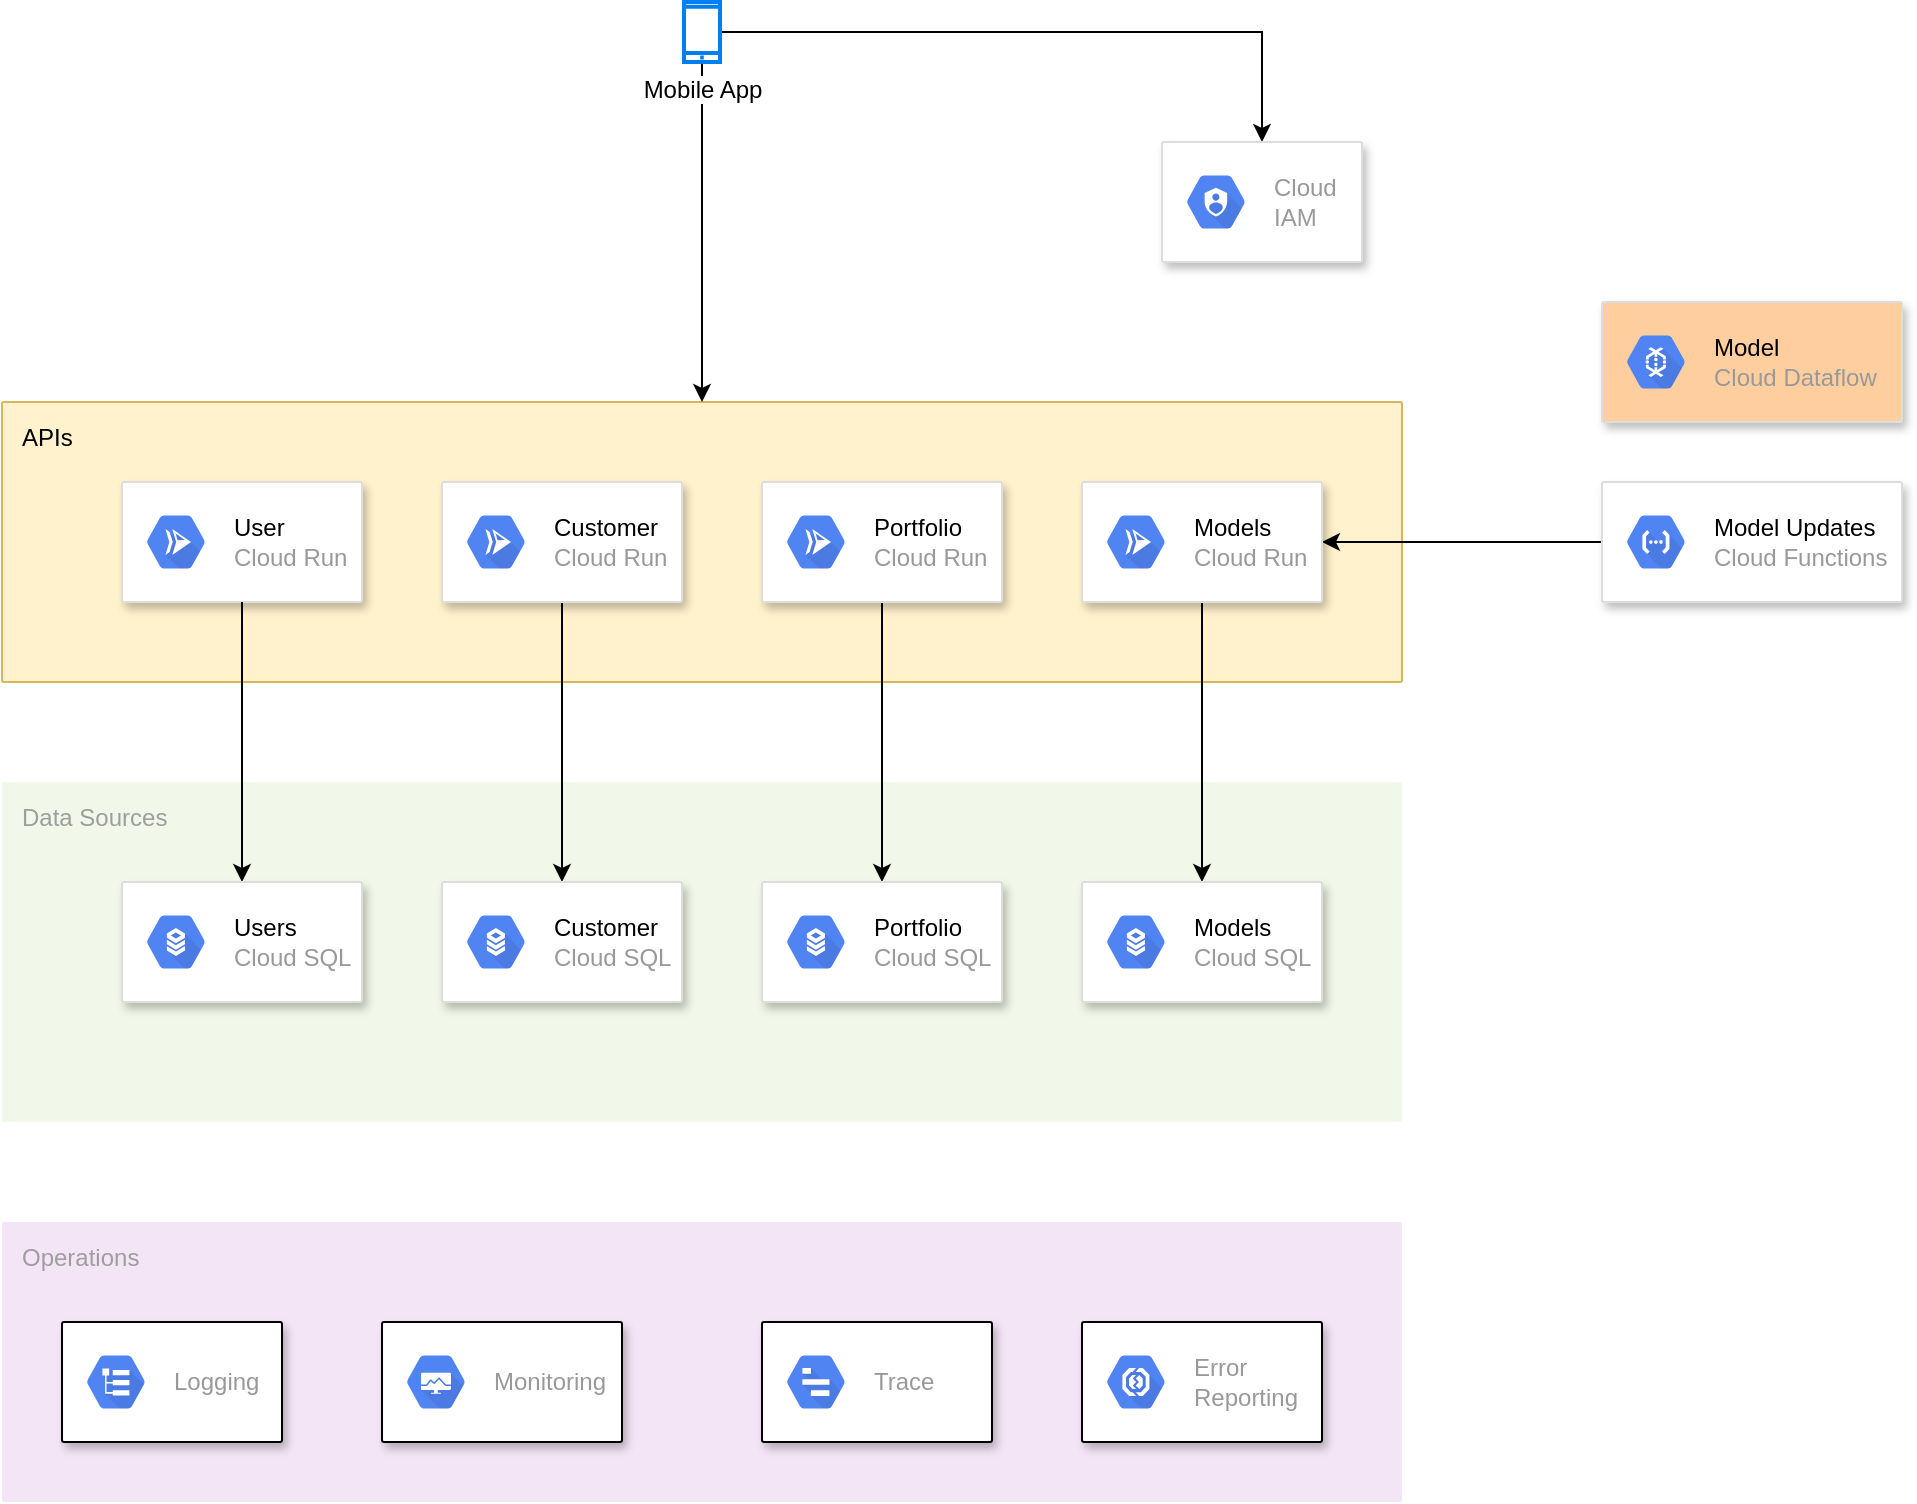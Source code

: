 <mxfile version="13.10.9" type="github">
  <diagram id="f106602c-feb2-e66a-4537-3a34d633f6aa" name="Page-1">
    <mxGraphModel dx="1296" dy="710" grid="1" gridSize="10" guides="1" tooltips="1" connect="1" arrows="1" fold="1" page="1" pageScale="1" pageWidth="1169" pageHeight="827" background="#ffffff" math="0" shadow="0">
      <root>
        <mxCell id="0" />
        <mxCell id="1" parent="0" />
        <mxCell id="Am5Nb_k3Oz6NWi_a0k6y-727" value="Data Sources" style="points=[[0,0,0],[0.25,0,0],[0.5,0,0],[0.75,0,0],[1,0,0],[1,0.25,0],[1,0.5,0],[1,0.75,0],[1,1,0],[0.75,1,0],[0.5,1,0],[0.25,1,0],[0,1,0],[0,0.75,0],[0,0.5,0],[0,0.25,0]];rounded=1;absoluteArcSize=1;arcSize=2;html=1;strokeColor=none;gradientColor=none;shadow=0;dashed=0;fontSize=12;fontColor=#9E9E9E;align=left;verticalAlign=top;spacing=10;spacingTop=-4;fillColor=#F1F8E9;" vertex="1" parent="1">
          <mxGeometry x="140" y="420" width="700" height="170" as="geometry" />
        </mxCell>
        <mxCell id="Am5Nb_k3Oz6NWi_a0k6y-737" value="APIs" style="points=[[0,0,0],[0.25,0,0],[0.5,0,0],[0.75,0,0],[1,0,0],[1,0.25,0],[1,0.5,0],[1,0.75,0],[1,1,0],[0.75,1,0],[0.5,1,0],[0.25,1,0],[0,1,0],[0,0.75,0],[0,0.5,0],[0,0.25,0]];rounded=1;absoluteArcSize=1;arcSize=2;html=1;strokeColor=#d6b656;shadow=0;dashed=0;fontSize=12;align=left;verticalAlign=top;spacing=10;spacingTop=-4;fillColor=#fff2cc;" vertex="1" parent="1">
          <mxGeometry x="140" y="230" width="700" height="140" as="geometry" />
        </mxCell>
        <mxCell id="Am5Nb_k3Oz6NWi_a0k6y-751" style="edgeStyle=orthogonalEdgeStyle;rounded=0;orthogonalLoop=1;jettySize=auto;html=1;entryX=1;entryY=0.5;entryDx=0;entryDy=0;" edge="1" parent="1" source="Am5Nb_k3Oz6NWi_a0k6y-707" target="Am5Nb_k3Oz6NWi_a0k6y-734">
          <mxGeometry relative="1" as="geometry" />
        </mxCell>
        <mxCell id="Am5Nb_k3Oz6NWi_a0k6y-707" value="" style="strokeColor=#dddddd;shadow=1;strokeWidth=1;rounded=1;absoluteArcSize=1;arcSize=2;" vertex="1" parent="1">
          <mxGeometry x="940" y="270" width="150" height="60" as="geometry" />
        </mxCell>
        <mxCell id="Am5Nb_k3Oz6NWi_a0k6y-708" value="&lt;font color=&quot;#000000&quot;&gt;&lt;span&gt;Model Updates&lt;br&gt;&lt;/span&gt;&lt;/font&gt;Cloud Functions" style="dashed=0;connectable=0;html=1;fillColor=#5184F3;strokeColor=none;shape=mxgraph.gcp2.hexIcon;prIcon=cloud_functions;part=1;labelPosition=right;verticalLabelPosition=middle;align=left;verticalAlign=middle;spacingLeft=5;fontColor=#999999;fontSize=12;" vertex="1" parent="Am5Nb_k3Oz6NWi_a0k6y-707">
          <mxGeometry y="0.5" width="44" height="39" relative="1" as="geometry">
            <mxPoint x="5" y="-19.5" as="offset" />
          </mxGeometry>
        </mxCell>
        <mxCell id="Am5Nb_k3Oz6NWi_a0k6y-718" value="" style="strokeColor=#dddddd;shadow=1;strokeWidth=1;rounded=1;absoluteArcSize=1;arcSize=2;" vertex="1" parent="1">
          <mxGeometry x="200" y="270" width="120" height="60" as="geometry" />
        </mxCell>
        <mxCell id="Am5Nb_k3Oz6NWi_a0k6y-719" value="&lt;font color=&quot;#000000&quot;&gt;User&lt;/font&gt;&lt;br&gt;Cloud Run" style="dashed=0;connectable=0;html=1;fillColor=#5184F3;strokeColor=none;shape=mxgraph.gcp2.hexIcon;prIcon=cloud_run;part=1;labelPosition=right;verticalLabelPosition=middle;align=left;verticalAlign=middle;spacingLeft=5;fontColor=#999999;fontSize=12;" vertex="1" parent="Am5Nb_k3Oz6NWi_a0k6y-718">
          <mxGeometry y="0.5" width="44" height="39" relative="1" as="geometry">
            <mxPoint x="5" y="-19.5" as="offset" />
          </mxGeometry>
        </mxCell>
        <mxCell id="Am5Nb_k3Oz6NWi_a0k6y-726" style="edgeStyle=orthogonalEdgeStyle;rounded=0;orthogonalLoop=1;jettySize=auto;html=1;entryX=0.5;entryY=0;entryDx=0;entryDy=0;" edge="1" parent="1" source="Am5Nb_k3Oz6NWi_a0k6y-720" target="Am5Nb_k3Oz6NWi_a0k6y-724">
          <mxGeometry relative="1" as="geometry" />
        </mxCell>
        <mxCell id="Am5Nb_k3Oz6NWi_a0k6y-771" style="edgeStyle=orthogonalEdgeStyle;rounded=0;orthogonalLoop=1;jettySize=auto;html=1;entryX=0.5;entryY=0;entryDx=0;entryDy=0;entryPerimeter=0;" edge="1" parent="1" source="Am5Nb_k3Oz6NWi_a0k6y-720" target="Am5Nb_k3Oz6NWi_a0k6y-737">
          <mxGeometry relative="1" as="geometry" />
        </mxCell>
        <mxCell id="Am5Nb_k3Oz6NWi_a0k6y-720" value="Mobile App" style="html=1;verticalLabelPosition=bottom;align=center;labelBackgroundColor=#ffffff;verticalAlign=top;strokeWidth=2;strokeColor=#0080F0;shadow=0;dashed=0;shape=mxgraph.ios7.icons.smartphone;" vertex="1" parent="1">
          <mxGeometry x="481" y="30" width="18" height="30" as="geometry" />
        </mxCell>
        <mxCell id="Am5Nb_k3Oz6NWi_a0k6y-724" value="" style="strokeColor=#dddddd;shadow=1;strokeWidth=1;rounded=1;absoluteArcSize=1;arcSize=2;" vertex="1" parent="1">
          <mxGeometry x="720" y="100" width="100" height="60" as="geometry" />
        </mxCell>
        <mxCell id="Am5Nb_k3Oz6NWi_a0k6y-725" value="Cloud&#xa;IAM" style="dashed=0;connectable=0;html=1;fillColor=#5184F3;strokeColor=none;shape=mxgraph.gcp2.hexIcon;prIcon=cloud_iam;part=1;labelPosition=right;verticalLabelPosition=middle;align=left;verticalAlign=middle;spacingLeft=5;fontColor=#999999;fontSize=12;" vertex="1" parent="Am5Nb_k3Oz6NWi_a0k6y-724">
          <mxGeometry y="0.5" width="44" height="39" relative="1" as="geometry">
            <mxPoint x="5" y="-19.5" as="offset" />
          </mxGeometry>
        </mxCell>
        <mxCell id="Am5Nb_k3Oz6NWi_a0k6y-748" style="edgeStyle=orthogonalEdgeStyle;rounded=0;orthogonalLoop=1;jettySize=auto;html=1;entryX=0.5;entryY=0;entryDx=0;entryDy=0;" edge="1" parent="1" source="Am5Nb_k3Oz6NWi_a0k6y-730" target="Am5Nb_k3Oz6NWi_a0k6y-691">
          <mxGeometry relative="1" as="geometry" />
        </mxCell>
        <mxCell id="Am5Nb_k3Oz6NWi_a0k6y-730" value="" style="strokeColor=#dddddd;shadow=1;strokeWidth=1;rounded=1;absoluteArcSize=1;arcSize=2;" vertex="1" parent="1">
          <mxGeometry x="360" y="270" width="120" height="60" as="geometry" />
        </mxCell>
        <mxCell id="Am5Nb_k3Oz6NWi_a0k6y-731" value="&lt;font color=&quot;#000000&quot;&gt;Customer&lt;/font&gt;&lt;br&gt;Cloud Run" style="dashed=0;connectable=0;html=1;fillColor=#5184F3;strokeColor=none;shape=mxgraph.gcp2.hexIcon;prIcon=cloud_run;part=1;labelPosition=right;verticalLabelPosition=middle;align=left;verticalAlign=middle;spacingLeft=5;fontColor=#999999;fontSize=12;" vertex="1" parent="Am5Nb_k3Oz6NWi_a0k6y-730">
          <mxGeometry y="0.5" width="44" height="39" relative="1" as="geometry">
            <mxPoint x="5" y="-19.5" as="offset" />
          </mxGeometry>
        </mxCell>
        <mxCell id="Am5Nb_k3Oz6NWi_a0k6y-747" style="edgeStyle=orthogonalEdgeStyle;rounded=0;orthogonalLoop=1;jettySize=auto;html=1;entryX=0.5;entryY=0;entryDx=0;entryDy=0;" edge="1" parent="1" source="Am5Nb_k3Oz6NWi_a0k6y-732" target="Am5Nb_k3Oz6NWi_a0k6y-693">
          <mxGeometry relative="1" as="geometry" />
        </mxCell>
        <mxCell id="Am5Nb_k3Oz6NWi_a0k6y-732" value="" style="strokeColor=#dddddd;shadow=1;strokeWidth=1;rounded=1;absoluteArcSize=1;arcSize=2;" vertex="1" parent="1">
          <mxGeometry x="520" y="270" width="120" height="60" as="geometry" />
        </mxCell>
        <mxCell id="Am5Nb_k3Oz6NWi_a0k6y-733" value="&lt;font color=&quot;#000000&quot;&gt;&lt;span&gt;Portfolio&lt;br&gt;&lt;/span&gt;&lt;/font&gt;Cloud Run" style="dashed=0;connectable=0;html=1;fillColor=#5184F3;strokeColor=none;shape=mxgraph.gcp2.hexIcon;prIcon=cloud_run;part=1;labelPosition=right;verticalLabelPosition=middle;align=left;verticalAlign=middle;spacingLeft=5;fontColor=#999999;fontSize=12;" vertex="1" parent="Am5Nb_k3Oz6NWi_a0k6y-732">
          <mxGeometry y="0.5" width="44" height="39" relative="1" as="geometry">
            <mxPoint x="5" y="-19.5" as="offset" />
          </mxGeometry>
        </mxCell>
        <mxCell id="Am5Nb_k3Oz6NWi_a0k6y-746" style="edgeStyle=orthogonalEdgeStyle;rounded=0;orthogonalLoop=1;jettySize=auto;html=1;" edge="1" parent="1" source="Am5Nb_k3Oz6NWi_a0k6y-734" target="Am5Nb_k3Oz6NWi_a0k6y-695">
          <mxGeometry relative="1" as="geometry" />
        </mxCell>
        <mxCell id="Am5Nb_k3Oz6NWi_a0k6y-734" value="" style="strokeColor=#dddddd;shadow=1;strokeWidth=1;rounded=1;absoluteArcSize=1;arcSize=2;" vertex="1" parent="1">
          <mxGeometry x="680" y="270" width="120" height="60" as="geometry" />
        </mxCell>
        <mxCell id="Am5Nb_k3Oz6NWi_a0k6y-735" value="&lt;font color=&quot;#000000&quot;&gt;&lt;span&gt;Models&lt;br&gt;&lt;/span&gt;&lt;/font&gt;Cloud Run" style="dashed=0;connectable=0;html=1;fillColor=#5184F3;strokeColor=none;shape=mxgraph.gcp2.hexIcon;prIcon=cloud_run;part=1;labelPosition=right;verticalLabelPosition=middle;align=left;verticalAlign=middle;spacingLeft=5;fontColor=#999999;fontSize=12;" vertex="1" parent="Am5Nb_k3Oz6NWi_a0k6y-734">
          <mxGeometry y="0.5" width="44" height="39" relative="1" as="geometry">
            <mxPoint x="5" y="-19.5" as="offset" />
          </mxGeometry>
        </mxCell>
        <mxCell id="Am5Nb_k3Oz6NWi_a0k6y-750" style="edgeStyle=orthogonalEdgeStyle;rounded=0;orthogonalLoop=1;jettySize=auto;html=1;" edge="1" parent="1" source="Am5Nb_k3Oz6NWi_a0k6y-718" target="Am5Nb_k3Oz6NWi_a0k6y-713">
          <mxGeometry relative="1" as="geometry" />
        </mxCell>
        <mxCell id="Am5Nb_k3Oz6NWi_a0k6y-759" value="" style="strokeColor=#dddddd;shadow=1;strokeWidth=1;rounded=1;absoluteArcSize=1;arcSize=2;glass=0;fillColor=#FFCE9F;" vertex="1" parent="1">
          <mxGeometry x="940" y="180" width="150" height="60" as="geometry" />
        </mxCell>
        <mxCell id="Am5Nb_k3Oz6NWi_a0k6y-760" value="&lt;font color=&quot;#000000&quot;&gt;Model&amp;nbsp;&lt;/font&gt;&lt;br&gt;Cloud Dataflow" style="dashed=0;connectable=0;html=1;fillColor=#5184F3;strokeColor=none;shape=mxgraph.gcp2.hexIcon;prIcon=cloud_dataflow;part=1;labelPosition=right;verticalLabelPosition=middle;align=left;verticalAlign=middle;spacingLeft=5;fontColor=#999999;fontSize=12;" vertex="1" parent="Am5Nb_k3Oz6NWi_a0k6y-759">
          <mxGeometry y="0.5" width="44" height="39" relative="1" as="geometry">
            <mxPoint x="5" y="-19.5" as="offset" />
          </mxGeometry>
        </mxCell>
        <mxCell id="Am5Nb_k3Oz6NWi_a0k6y-770" value="" style="group" vertex="1" connectable="0" parent="1">
          <mxGeometry x="140" y="640" width="700" height="140" as="geometry" />
        </mxCell>
        <mxCell id="Am5Nb_k3Oz6NWi_a0k6y-761" value="Operations" style="points=[[0,0,0],[0.25,0,0],[0.5,0,0],[0.75,0,0],[1,0,0],[1,0.25,0],[1,0.5,0],[1,0.75,0],[1,1,0],[0.75,1,0],[0.5,1,0],[0.25,1,0],[0,1,0],[0,0.75,0],[0,0.5,0],[0,0.25,0]];rounded=1;absoluteArcSize=1;arcSize=2;html=1;strokeColor=none;gradientColor=none;shadow=0;dashed=0;fontSize=12;fontColor=#9E9E9E;align=left;verticalAlign=top;spacing=10;spacingTop=-4;fillColor=#F3E5F5;glass=0;" vertex="1" parent="Am5Nb_k3Oz6NWi_a0k6y-770">
          <mxGeometry width="700" height="140" as="geometry" />
        </mxCell>
        <mxCell id="Am5Nb_k3Oz6NWi_a0k6y-762" value="" style="shadow=1;strokeWidth=1;rounded=1;absoluteArcSize=1;arcSize=2;glass=0;" vertex="1" parent="Am5Nb_k3Oz6NWi_a0k6y-770">
          <mxGeometry x="30" y="50" width="110" height="60" as="geometry" />
        </mxCell>
        <mxCell id="Am5Nb_k3Oz6NWi_a0k6y-763" value="Logging" style="dashed=0;connectable=0;html=1;fillColor=#5184F3;strokeColor=none;shape=mxgraph.gcp2.hexIcon;prIcon=logging;part=1;labelPosition=right;verticalLabelPosition=middle;align=left;verticalAlign=middle;spacingLeft=5;fontColor=#999999;fontSize=12;" vertex="1" parent="Am5Nb_k3Oz6NWi_a0k6y-762">
          <mxGeometry y="0.5" width="44" height="39" relative="1" as="geometry">
            <mxPoint x="5" y="-19.5" as="offset" />
          </mxGeometry>
        </mxCell>
        <mxCell id="Am5Nb_k3Oz6NWi_a0k6y-764" value="" style="shadow=1;strokeWidth=1;rounded=1;absoluteArcSize=1;arcSize=2;glass=0;" vertex="1" parent="Am5Nb_k3Oz6NWi_a0k6y-770">
          <mxGeometry x="190" y="50" width="120" height="60" as="geometry" />
        </mxCell>
        <mxCell id="Am5Nb_k3Oz6NWi_a0k6y-765" value="Monitoring" style="dashed=0;connectable=0;html=1;fillColor=#5184F3;strokeColor=none;shape=mxgraph.gcp2.hexIcon;prIcon=cloud_deployment_manager;part=1;labelPosition=right;verticalLabelPosition=middle;align=left;verticalAlign=middle;spacingLeft=5;fontColor=#999999;fontSize=12;" vertex="1" parent="Am5Nb_k3Oz6NWi_a0k6y-764">
          <mxGeometry y="0.5" width="44" height="39" relative="1" as="geometry">
            <mxPoint x="5" y="-19.5" as="offset" />
          </mxGeometry>
        </mxCell>
        <mxCell id="Am5Nb_k3Oz6NWi_a0k6y-766" value="" style="shadow=1;strokeWidth=1;rounded=1;absoluteArcSize=1;arcSize=2;glass=0;" vertex="1" parent="Am5Nb_k3Oz6NWi_a0k6y-770">
          <mxGeometry x="380" y="50" width="115" height="60" as="geometry" />
        </mxCell>
        <mxCell id="Am5Nb_k3Oz6NWi_a0k6y-767" value="Trace" style="dashed=0;connectable=0;html=1;fillColor=#5184F3;strokeColor=none;shape=mxgraph.gcp2.hexIcon;prIcon=trace;part=1;labelPosition=right;verticalLabelPosition=middle;align=left;verticalAlign=middle;spacingLeft=5;fontColor=#999999;fontSize=12;" vertex="1" parent="Am5Nb_k3Oz6NWi_a0k6y-766">
          <mxGeometry y="0.5" width="44" height="39" relative="1" as="geometry">
            <mxPoint x="5" y="-19.5" as="offset" />
          </mxGeometry>
        </mxCell>
        <mxCell id="Am5Nb_k3Oz6NWi_a0k6y-768" value="" style="shadow=1;strokeWidth=1;rounded=1;absoluteArcSize=1;arcSize=2;glass=0;" vertex="1" parent="Am5Nb_k3Oz6NWi_a0k6y-770">
          <mxGeometry x="540" y="50" width="120" height="60" as="geometry" />
        </mxCell>
        <mxCell id="Am5Nb_k3Oz6NWi_a0k6y-769" value="Error&#xa;Reporting" style="dashed=0;connectable=0;html=1;fillColor=#5184F3;strokeColor=none;shape=mxgraph.gcp2.hexIcon;prIcon=error_reporting;part=1;labelPosition=right;verticalLabelPosition=middle;align=left;verticalAlign=middle;spacingLeft=5;fontColor=#999999;fontSize=12;" vertex="1" parent="Am5Nb_k3Oz6NWi_a0k6y-768">
          <mxGeometry y="0.5" width="44" height="39" relative="1" as="geometry">
            <mxPoint x="5" y="-19.5" as="offset" />
          </mxGeometry>
        </mxCell>
        <mxCell id="Am5Nb_k3Oz6NWi_a0k6y-691" value="" style="strokeColor=#dddddd;shadow=1;strokeWidth=1;rounded=1;absoluteArcSize=1;arcSize=2;" vertex="1" parent="1">
          <mxGeometry x="360" y="470" width="120" height="60" as="geometry" />
        </mxCell>
        <mxCell id="Am5Nb_k3Oz6NWi_a0k6y-692" value="&lt;font color=&quot;#000000&quot;&gt;&lt;span&gt;Customer&lt;/span&gt;&lt;/font&gt;&lt;br&gt;Cloud SQL" style="dashed=0;connectable=0;html=1;fillColor=#5184F3;strokeColor=none;shape=mxgraph.gcp2.hexIcon;prIcon=cloud_sql;part=1;labelPosition=right;verticalLabelPosition=middle;align=left;verticalAlign=middle;spacingLeft=5;fontColor=#999999;fontSize=12;" vertex="1" parent="Am5Nb_k3Oz6NWi_a0k6y-691">
          <mxGeometry y="0.5" width="44" height="39" relative="1" as="geometry">
            <mxPoint x="5" y="-19.5" as="offset" />
          </mxGeometry>
        </mxCell>
        <mxCell id="Am5Nb_k3Oz6NWi_a0k6y-693" value="" style="strokeColor=#dddddd;shadow=1;strokeWidth=1;rounded=1;absoluteArcSize=1;arcSize=2;" vertex="1" parent="1">
          <mxGeometry x="520" y="470" width="120" height="60" as="geometry" />
        </mxCell>
        <mxCell id="Am5Nb_k3Oz6NWi_a0k6y-694" value="&lt;font color=&quot;#000000&quot;&gt;&lt;span&gt;Portfolio&lt;/span&gt;&lt;/font&gt;&lt;br&gt;Cloud SQL" style="dashed=0;connectable=0;html=1;fillColor=#5184F3;strokeColor=none;shape=mxgraph.gcp2.hexIcon;prIcon=cloud_sql;part=1;labelPosition=right;verticalLabelPosition=middle;align=left;verticalAlign=middle;spacingLeft=5;fontColor=#999999;fontSize=12;" vertex="1" parent="Am5Nb_k3Oz6NWi_a0k6y-693">
          <mxGeometry y="0.5" width="44" height="39" relative="1" as="geometry">
            <mxPoint x="5" y="-19.5" as="offset" />
          </mxGeometry>
        </mxCell>
        <mxCell id="Am5Nb_k3Oz6NWi_a0k6y-695" value="" style="strokeColor=#dddddd;shadow=1;strokeWidth=1;rounded=1;absoluteArcSize=1;arcSize=2;" vertex="1" parent="1">
          <mxGeometry x="680" y="470" width="120" height="60" as="geometry" />
        </mxCell>
        <mxCell id="Am5Nb_k3Oz6NWi_a0k6y-696" value="&lt;font color=&quot;#000000&quot;&gt;&lt;span&gt;Models&lt;/span&gt;&lt;/font&gt;&lt;br&gt;Cloud SQL" style="dashed=0;connectable=0;html=1;fillColor=#5184F3;strokeColor=none;shape=mxgraph.gcp2.hexIcon;prIcon=cloud_sql;part=1;labelPosition=right;verticalLabelPosition=middle;align=left;verticalAlign=middle;spacingLeft=5;fontColor=#999999;fontSize=12;" vertex="1" parent="Am5Nb_k3Oz6NWi_a0k6y-695">
          <mxGeometry y="0.5" width="44" height="39" relative="1" as="geometry">
            <mxPoint x="5" y="-19.5" as="offset" />
          </mxGeometry>
        </mxCell>
        <mxCell id="Am5Nb_k3Oz6NWi_a0k6y-713" value="" style="strokeColor=#dddddd;shadow=1;strokeWidth=1;rounded=1;absoluteArcSize=1;arcSize=2;" vertex="1" parent="1">
          <mxGeometry x="200" y="470" width="120" height="60" as="geometry" />
        </mxCell>
        <mxCell id="Am5Nb_k3Oz6NWi_a0k6y-714" value="&lt;font color=&quot;#000000&quot;&gt;&lt;span&gt;Users&lt;/span&gt;&lt;/font&gt;&lt;br&gt;Cloud SQL" style="dashed=0;connectable=0;html=1;fillColor=#5184F3;strokeColor=none;shape=mxgraph.gcp2.hexIcon;prIcon=cloud_sql;part=1;labelPosition=right;verticalLabelPosition=middle;align=left;verticalAlign=middle;spacingLeft=5;fontColor=#999999;fontSize=12;" vertex="1" parent="Am5Nb_k3Oz6NWi_a0k6y-713">
          <mxGeometry y="0.5" width="44" height="39" relative="1" as="geometry">
            <mxPoint x="5" y="-19.5" as="offset" />
          </mxGeometry>
        </mxCell>
      </root>
    </mxGraphModel>
  </diagram>
</mxfile>
